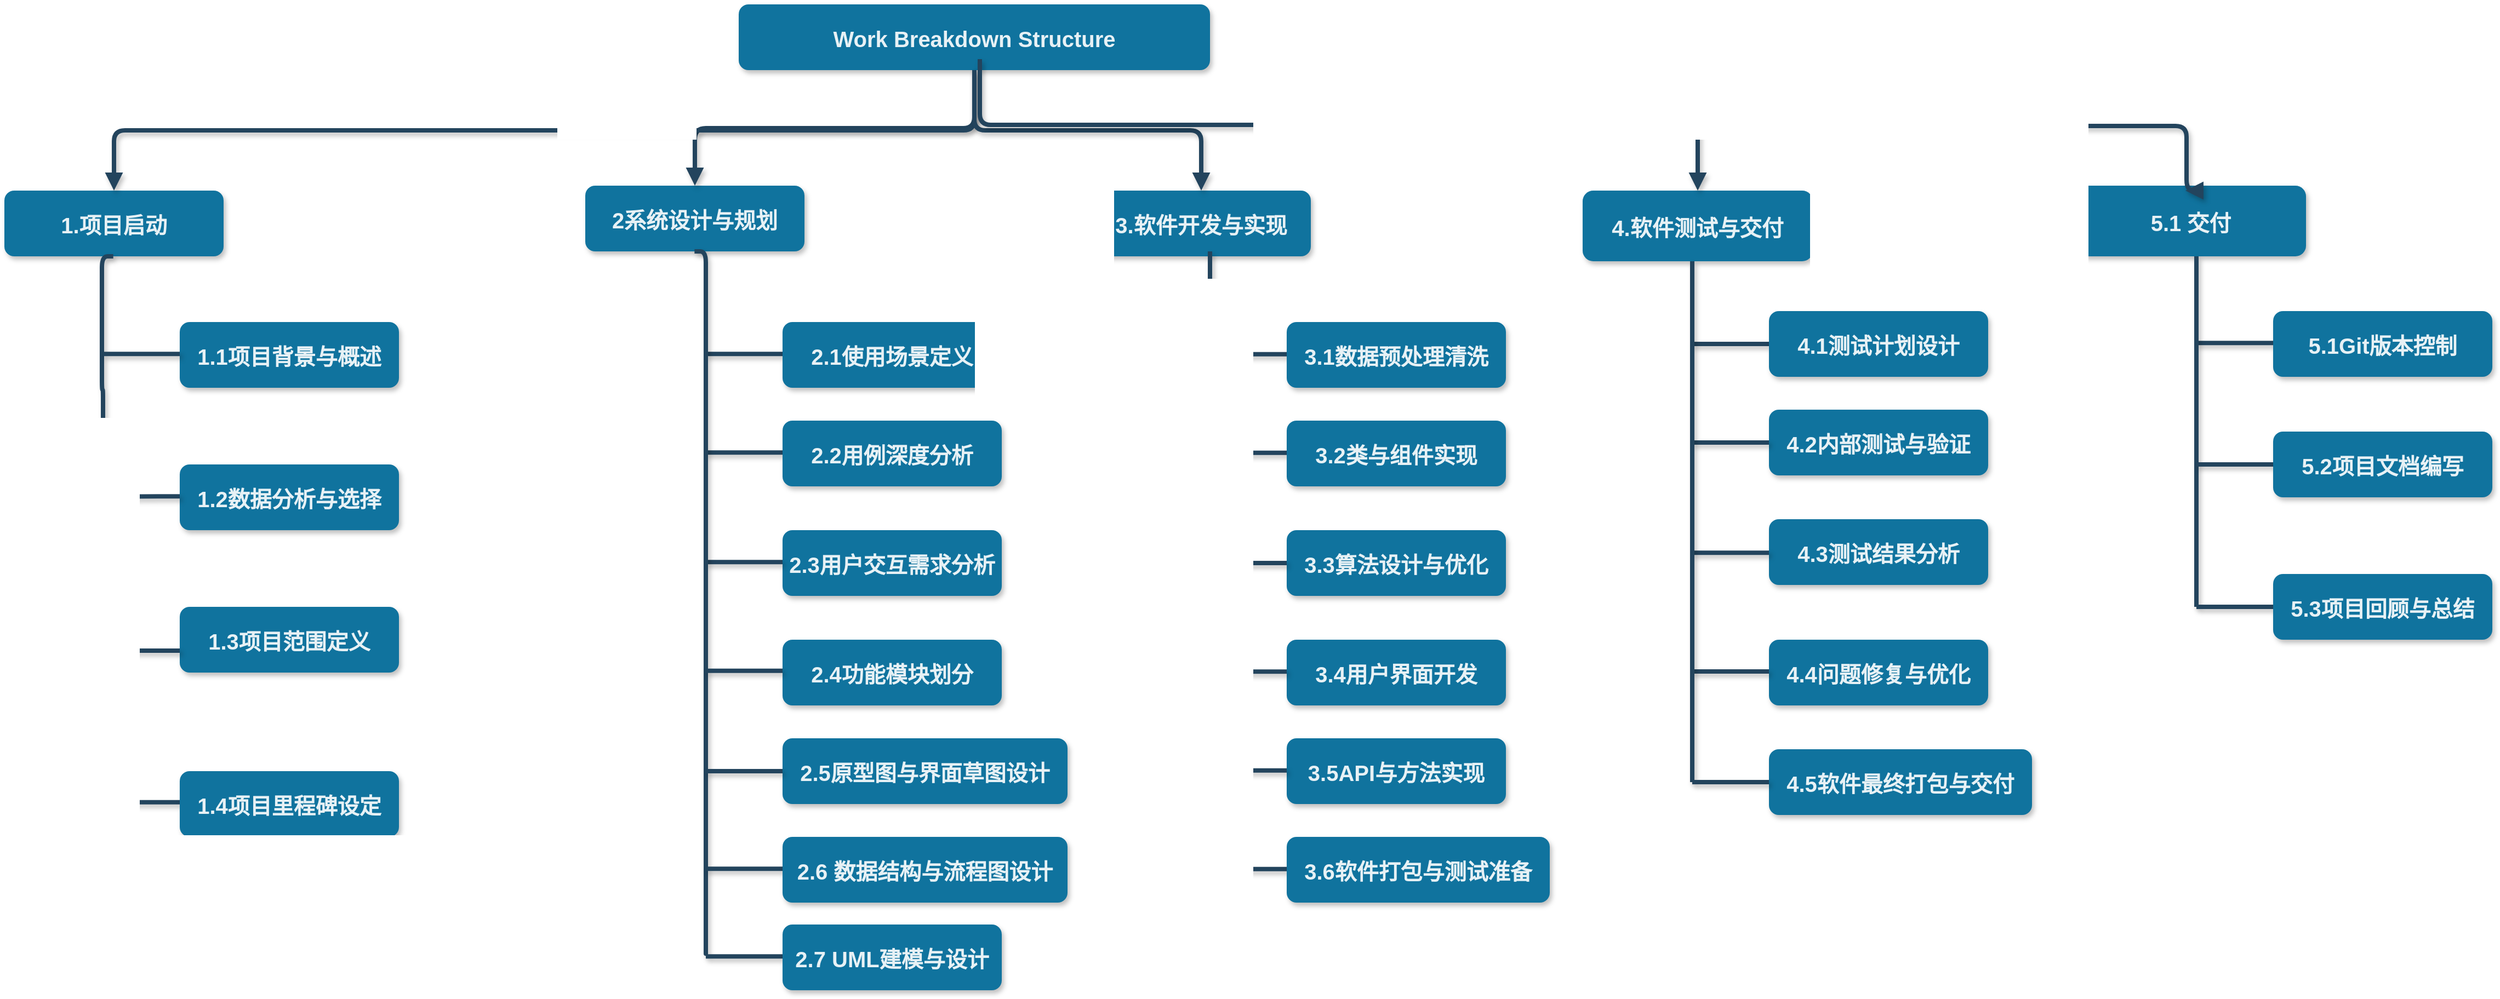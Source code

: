 <mxfile version="20.8.16" type="device"><diagram name="Page-1" id="97916047-d0de-89f5-080d-49f4d83e522f"><mxGraphModel dx="673" dy="1000" grid="1" gridSize="10" guides="1" tooltips="1" connect="1" arrows="1" fold="1" page="1" pageScale="1.5" pageWidth="1654" pageHeight="1169" background="none" math="0" shadow="0"><root><mxCell id="0"/><mxCell id="1" parent="0"/><mxCell id="3" value="Work Breakdown Structure" style="rounded=1;fillColor=#10739E;strokeColor=none;shadow=1;gradientColor=none;fontStyle=1;fontColor=#FFFFFF;fontSize=20;textOpacity=90;" parent="1" vertex="1"><mxGeometry x="710" y="310" width="430" height="60" as="geometry"/></mxCell><mxCell id="4" value="1.项目启动" style="rounded=1;fillColor=#10739E;strokeColor=none;shadow=1;gradientColor=none;fontStyle=1;fontColor=#FFFFFF;fontSize=20;textOpacity=90;" parent="1" vertex="1"><mxGeometry x="40" y="480" width="200" height="60" as="geometry"/></mxCell><mxCell id="5" value="2系统设计与规划" style="rounded=1;fillColor=#10739E;strokeColor=none;shadow=1;gradientColor=none;fontStyle=1;fontColor=#FFFFFF;fontSize=20;textOpacity=90;" parent="1" vertex="1"><mxGeometry x="570" y="475.5" width="200" height="60" as="geometry"/></mxCell><mxCell id="6" value="3.软件开发与实现" style="rounded=1;fillColor=#10739E;strokeColor=none;shadow=1;gradientColor=none;fontStyle=1;fontColor=#FFFFFF;fontSize=20;textOpacity=90;" parent="1" vertex="1"><mxGeometry x="1032" y="480" width="200" height="60" as="geometry"/></mxCell><mxCell id="8" value="1.1项目背景与概述" style="rounded=1;fillColor=#10739E;strokeColor=none;shadow=1;gradientColor=none;fontStyle=1;fontColor=#FFFFFF;fontSize=20;textOpacity=90;" parent="1" vertex="1"><mxGeometry x="200" y="600" width="200" height="60" as="geometry"/></mxCell><mxCell id="9" value="1.2数据分析与选择" style="rounded=1;fillColor=#10739E;strokeColor=none;shadow=1;gradientColor=none;fontStyle=1;fontColor=#FFFFFF;fontSize=20;align=center;textOpacity=90;" parent="1" vertex="1"><mxGeometry x="200" y="730" width="200" height="60" as="geometry"/></mxCell><mxCell id="10" value="1.3项目范围定义" style="rounded=1;fillColor=#10739E;strokeColor=none;shadow=1;gradientColor=none;fontStyle=1;fontColor=#FFFFFF;fontSize=20;textOpacity=90;" parent="1" vertex="1"><mxGeometry x="200" y="860" width="200" height="60" as="geometry"/></mxCell><mxCell id="30" value="" style="edgeStyle=elbowEdgeStyle;elbow=vertical;strokeWidth=4;endArrow=block;endFill=1;fontStyle=1;strokeColor=#23445D;fontSize=20;textOpacity=90;shadow=1;" parent="1" source="3" target="5" edge="1"><mxGeometry x="22" y="165.5" width="100" height="100" as="geometry"><mxPoint x="162" y="285.5" as="sourcePoint"/><mxPoint x="262" y="185.5" as="targetPoint"/></mxGeometry></mxCell><mxCell id="31" value="" style="edgeStyle=elbowEdgeStyle;elbow=vertical;strokeWidth=4;endArrow=block;endFill=1;fontStyle=1;strokeColor=#23445D;fontSize=20;textOpacity=90;shadow=1;" parent="1" source="3" target="4" edge="1"><mxGeometry x="22" y="165.5" width="100" height="100" as="geometry"><mxPoint x="162" y="285.5" as="sourcePoint"/><mxPoint x="262" y="185.5" as="targetPoint"/></mxGeometry></mxCell><mxCell id="32" value="" style="edgeStyle=elbowEdgeStyle;elbow=vertical;strokeWidth=4;endArrow=block;endFill=1;fontStyle=1;strokeColor=#23445D;fontSize=20;textOpacity=90;shadow=1;" parent="1" source="3" target="6" edge="1"><mxGeometry x="22" y="165.5" width="100" height="100" as="geometry"><mxPoint x="162" y="285.5" as="sourcePoint"/><mxPoint x="262" y="185.5" as="targetPoint"/></mxGeometry></mxCell><mxCell id="34" value="" style="edgeStyle=orthogonalEdgeStyle;elbow=vertical;strokeWidth=4;endArrow=none;endFill=0;fontStyle=1;strokeColor=#23445D;fontSize=20;textOpacity=90;shadow=1;" parent="1" edge="1"><mxGeometry x="22" y="165.5" width="100" height="100" as="geometry"><mxPoint x="139.33" y="540" as="sourcePoint"/><mxPoint x="130" y="1040" as="targetPoint"/><Array as="points"><mxPoint x="129" y="540"/><mxPoint x="129" y="662"/><mxPoint x="130" y="785"/></Array></mxGeometry></mxCell><mxCell id="M30h92E9vnT81mF97SFC-59" value="4.软件测试与交付" style="rounded=1;fillColor=#10739E;strokeColor=none;shadow=1;gradientColor=none;fontStyle=1;fontColor=#FFFFFF;fontSize=20;textOpacity=90;" parent="1" vertex="1"><mxGeometry x="1480" y="480" width="210" height="64.5" as="geometry"/></mxCell><mxCell id="M30h92E9vnT81mF97SFC-60" value="" style="edgeStyle=elbowEdgeStyle;elbow=vertical;strokeWidth=4;endArrow=block;endFill=1;fontStyle=1;strokeColor=#23445D;entryX=0.5;entryY=0;entryDx=0;entryDy=0;fontSize=20;textOpacity=90;shadow=1;" parent="1" target="M30h92E9vnT81mF97SFC-59" edge="1"><mxGeometry x="22" y="165.5" width="100" height="100" as="geometry"><mxPoint x="930" y="360" as="sourcePoint"/><mxPoint x="1352" y="480" as="targetPoint"/></mxGeometry></mxCell><mxCell id="M30h92E9vnT81mF97SFC-64" value="" style="elbow=vertical;strokeWidth=4;endArrow=none;endFill=0;fontStyle=1;strokeColor=#23445D;fontSize=20;textOpacity=90;shadow=1;" parent="1" edge="1"><mxGeometry x="52" y="449.33" width="100" height="100" as="geometry"><mxPoint x="130" y="1038.33" as="sourcePoint"/><mxPoint x="200" y="1038.33" as="targetPoint"/></mxGeometry></mxCell><mxCell id="M30h92E9vnT81mF97SFC-67" value="" style="elbow=vertical;strokeWidth=4;endArrow=none;endFill=0;fontStyle=1;strokeColor=#23445D;fontSize=20;textOpacity=90;shadow=1;" parent="1" edge="1"><mxGeometry x="52" y="250.17" width="100" height="100" as="geometry"><mxPoint x="130" y="759.67" as="sourcePoint"/><mxPoint x="200" y="759.17" as="targetPoint"/><Array as="points"><mxPoint x="170" y="759.17"/><mxPoint x="200" y="759.17"/></Array></mxGeometry></mxCell><mxCell id="M30h92E9vnT81mF97SFC-69" value="" style="elbow=vertical;strokeWidth=4;endArrow=none;endFill=0;fontStyle=1;strokeColor=#23445D;fontSize=20;textOpacity=90;shadow=1;" parent="1" edge="1"><mxGeometry x="52" y="200.17" width="100" height="100" as="geometry"><mxPoint x="130" y="629.17" as="sourcePoint"/><mxPoint x="200" y="629.17" as="targetPoint"/><Array as="points"><mxPoint x="170" y="629.17"/><mxPoint x="200" y="629.17"/></Array></mxGeometry></mxCell><mxCell id="M30h92E9vnT81mF97SFC-70" value="2.3用户交互需求分析" style="rounded=1;fillColor=#10739E;strokeColor=none;shadow=1;gradientColor=none;fontStyle=1;fontColor=#FFFFFF;fontSize=20;textOpacity=90;" parent="1" vertex="1"><mxGeometry x="750" y="790" width="200" height="60" as="geometry"/></mxCell><mxCell id="M30h92E9vnT81mF97SFC-71" value="2.4功能模块划分" style="rounded=1;fillColor=#10739E;strokeColor=none;shadow=1;gradientColor=none;fontStyle=1;fontColor=#FFFFFF;fontSize=20;textOpacity=90;" parent="1" vertex="1"><mxGeometry x="750" y="890" width="200" height="60" as="geometry"/></mxCell><mxCell id="M30h92E9vnT81mF97SFC-72" value="2.5原型图与界面草图设计" style="rounded=1;fillColor=#10739E;strokeColor=none;shadow=1;gradientColor=none;fontStyle=1;fontColor=#FFFFFF;fontSize=20;textOpacity=90;" parent="1" vertex="1"><mxGeometry x="750" y="980" width="260" height="60" as="geometry"/></mxCell><mxCell id="M30h92E9vnT81mF97SFC-73" value="" style="elbow=vertical;strokeWidth=4;endArrow=none;endFill=0;fontStyle=1;strokeColor=#23445D;fontSize=20;textOpacity=90;shadow=1;" parent="1" edge="1"><mxGeometry x="72" y="194.67" width="100" height="100" as="geometry"><mxPoint x="680" y="819.17" as="sourcePoint"/><mxPoint x="750" y="819.17" as="targetPoint"/></mxGeometry></mxCell><mxCell id="M30h92E9vnT81mF97SFC-74" value="" style="elbow=vertical;strokeWidth=4;endArrow=none;endFill=0;fontStyle=1;strokeColor=#23445D;fontSize=20;textOpacity=90;shadow=1;" parent="1" edge="1"><mxGeometry x="72" y="195.34" width="100" height="100" as="geometry"><mxPoint x="680" y="719.17" as="sourcePoint"/><mxPoint x="750" y="719.17" as="targetPoint"/><Array as="points"><mxPoint x="720" y="719.17"/><mxPoint x="750" y="719.17"/></Array></mxGeometry></mxCell><mxCell id="M30h92E9vnT81mF97SFC-75" value="" style="elbow=vertical;strokeWidth=4;endArrow=none;endFill=0;fontStyle=1;strokeColor=#23445D;fontSize=20;textOpacity=90;shadow=1;" parent="1" edge="1"><mxGeometry x="72" y="195.34" width="100" height="100" as="geometry"><mxPoint x="680" y="629.17" as="sourcePoint"/><mxPoint x="750" y="629.17" as="targetPoint"/><Array as="points"><mxPoint x="720" y="629.17"/><mxPoint x="750" y="629.17"/></Array></mxGeometry></mxCell><mxCell id="M30h92E9vnT81mF97SFC-76" value="" style="edgeStyle=orthogonalEdgeStyle;elbow=vertical;strokeWidth=4;endArrow=none;endFill=0;fontStyle=1;strokeColor=#23445D;fontSize=20;textOpacity=90;shadow=1;" parent="1" edge="1"><mxGeometry width="100" height="100" as="geometry"><mxPoint x="669.66" y="535.5" as="sourcePoint"/><mxPoint x="680" y="1170" as="targetPoint"/><mxPoint y="2" as="offset"/><Array as="points"><mxPoint x="680" y="536"/><mxPoint x="680" y="1180"/></Array></mxGeometry></mxCell><mxCell id="M30h92E9vnT81mF97SFC-77" value="" style="elbow=vertical;strokeWidth=4;endArrow=none;endFill=0;fontStyle=1;strokeColor=#23445D;fontSize=20;textOpacity=90;shadow=1;" parent="1" edge="1"><mxGeometry x="72" y="203.83" width="100" height="100" as="geometry"><mxPoint x="680" y="918.33" as="sourcePoint"/><mxPoint x="750" y="918.33" as="targetPoint"/></mxGeometry></mxCell><mxCell id="M30h92E9vnT81mF97SFC-78" value="" style="elbow=vertical;strokeWidth=4;endArrow=none;endFill=0;fontStyle=1;strokeColor=#23445D;fontSize=20;textOpacity=90;shadow=1;" parent="1" edge="1"><mxGeometry x="72" y="196.17" width="100" height="100" as="geometry"><mxPoint x="680" y="1010" as="sourcePoint"/><mxPoint x="750" y="1010" as="targetPoint"/></mxGeometry></mxCell><mxCell id="M30h92E9vnT81mF97SFC-79" value="" style="elbow=vertical;strokeWidth=4;endArrow=none;endFill=0;fontStyle=1;strokeColor=#23445D;fontSize=20;textOpacity=90;shadow=1;" parent="1" edge="1"><mxGeometry x="72" y="195.34" width="100" height="100" as="geometry"><mxPoint x="680" y="1099.17" as="sourcePoint"/><mxPoint x="750" y="1099.17" as="targetPoint"/></mxGeometry></mxCell><mxCell id="M30h92E9vnT81mF97SFC-80" value="" style="elbow=vertical;strokeWidth=4;endArrow=none;endFill=0;fontStyle=1;strokeColor=#23445D;fontSize=20;textOpacity=90;shadow=1;" parent="1" edge="1"><mxGeometry x="72" y="195.34" width="100" height="100" as="geometry"><mxPoint x="680" y="1179.17" as="sourcePoint"/><mxPoint x="750" y="1179.17" as="targetPoint"/></mxGeometry></mxCell><mxCell id="M30h92E9vnT81mF97SFC-81" value="2.7 UML建模与设计" style="rounded=1;fillColor=#10739E;strokeColor=none;shadow=1;gradientColor=none;fontStyle=1;fontColor=#FFFFFF;fontSize=20;textOpacity=90;" parent="1" vertex="1"><mxGeometry x="750" y="1150" width="200" height="60" as="geometry"/></mxCell><mxCell id="M30h92E9vnT81mF97SFC-82" value="2.6 数据结构与流程图设计" style="rounded=1;fillColor=#10739E;strokeColor=none;shadow=1;gradientColor=none;fontStyle=1;fontColor=#FFFFFF;fontSize=20;textOpacity=90;" parent="1" vertex="1"><mxGeometry x="750" y="1070" width="260" height="60" as="geometry"/></mxCell><mxCell id="M30h92E9vnT81mF97SFC-83" value="2.2用例深度分析" style="rounded=1;fillColor=#10739E;strokeColor=none;shadow=1;gradientColor=none;fontStyle=1;fontColor=#FFFFFF;fontSize=20;textOpacity=90;" parent="1" vertex="1"><mxGeometry x="750" y="690" width="200" height="60" as="geometry"/></mxCell><mxCell id="M30h92E9vnT81mF97SFC-84" value="2.1使用场景定义" style="rounded=1;fillColor=#10739E;strokeColor=none;shadow=1;gradientColor=none;fontStyle=1;fontColor=#FFFFFF;fontSize=20;textOpacity=90;" parent="1" vertex="1"><mxGeometry x="750" y="600" width="200" height="60" as="geometry"/></mxCell><mxCell id="M30h92E9vnT81mF97SFC-85" value="3.3算法设计与优化" style="rounded=1;fillColor=#10739E;strokeColor=none;shadow=1;gradientColor=none;fontStyle=1;fontColor=#FFFFFF;fontSize=20;textOpacity=90;" parent="1" vertex="1"><mxGeometry x="1210" y="790" width="200" height="60" as="geometry"/></mxCell><mxCell id="M30h92E9vnT81mF97SFC-86" value="3.4用户界面开发" style="rounded=1;fillColor=#10739E;strokeColor=none;shadow=1;gradientColor=none;fontStyle=1;fontColor=#FFFFFF;fontSize=20;textOpacity=90;" parent="1" vertex="1"><mxGeometry x="1210" y="890" width="200" height="60" as="geometry"/></mxCell><mxCell id="M30h92E9vnT81mF97SFC-87" value="3.5API与方法实现" style="rounded=1;fillColor=#10739E;strokeColor=none;shadow=1;gradientColor=none;fontStyle=1;fontColor=#FFFFFF;fontSize=20;textOpacity=90;" parent="1" vertex="1"><mxGeometry x="1210" y="980" width="200" height="60" as="geometry"/></mxCell><mxCell id="M30h92E9vnT81mF97SFC-88" value="" style="elbow=vertical;strokeWidth=4;endArrow=none;endFill=0;fontStyle=1;strokeColor=#23445D;fontSize=20;textOpacity=90;shadow=1;" parent="1" edge="1"><mxGeometry x="62" y="195.5" width="100" height="100" as="geometry"><mxPoint x="1140" y="820" as="sourcePoint"/><mxPoint x="1210" y="820" as="targetPoint"/></mxGeometry></mxCell><mxCell id="M30h92E9vnT81mF97SFC-89" value="" style="elbow=vertical;strokeWidth=4;endArrow=none;endFill=0;fontStyle=1;strokeColor=#23445D;fontSize=20;textOpacity=90;shadow=1;" parent="1" edge="1"><mxGeometry x="62" y="195.5" width="100" height="100" as="geometry"><mxPoint x="1140" y="719.33" as="sourcePoint"/><mxPoint x="1210" y="719.33" as="targetPoint"/><Array as="points"><mxPoint x="1180" y="719.33"/><mxPoint x="1210" y="719.33"/></Array></mxGeometry></mxCell><mxCell id="M30h92E9vnT81mF97SFC-90" value="" style="elbow=vertical;strokeWidth=4;endArrow=none;endFill=0;fontStyle=1;strokeColor=#23445D;fontSize=20;textOpacity=90;shadow=1;" parent="1" edge="1"><mxGeometry x="62" y="195.5" width="100" height="100" as="geometry"><mxPoint x="1140" y="629.33" as="sourcePoint"/><mxPoint x="1210" y="629.33" as="targetPoint"/><Array as="points"><mxPoint x="1180" y="629.33"/><mxPoint x="1210" y="629.33"/></Array></mxGeometry></mxCell><mxCell id="M30h92E9vnT81mF97SFC-91" value="" style="elbow=vertical;strokeWidth=4;endArrow=none;endFill=0;fontStyle=1;strokeColor=#23445D;fontSize=20;textOpacity=90;shadow=1;" parent="1" edge="1"><mxGeometry x="62" y="204.67" width="100" height="100" as="geometry"><mxPoint x="1140" y="919.17" as="sourcePoint"/><mxPoint x="1210" y="919.17" as="targetPoint"/></mxGeometry></mxCell><mxCell id="M30h92E9vnT81mF97SFC-92" value="" style="elbow=vertical;strokeWidth=4;endArrow=none;endFill=0;fontStyle=1;strokeColor=#23445D;fontSize=20;textOpacity=90;shadow=1;" parent="1" edge="1"><mxGeometry x="62" y="195.5" width="100" height="100" as="geometry"><mxPoint x="1140" y="1009.33" as="sourcePoint"/><mxPoint x="1210" y="1009.33" as="targetPoint"/></mxGeometry></mxCell><mxCell id="M30h92E9vnT81mF97SFC-93" value="" style="elbow=vertical;strokeWidth=4;endArrow=none;endFill=0;fontStyle=1;strokeColor=#23445D;fontSize=20;textOpacity=90;shadow=1;" parent="1" edge="1"><mxGeometry x="62" y="195.5" width="100" height="100" as="geometry"><mxPoint x="1140" y="1099.33" as="sourcePoint"/><mxPoint x="1210" y="1099.33" as="targetPoint"/></mxGeometry></mxCell><mxCell id="M30h92E9vnT81mF97SFC-94" value="3.6软件打包与测试准备" style="rounded=1;fillColor=#10739E;strokeColor=none;shadow=1;gradientColor=none;fontStyle=1;fontColor=#FFFFFF;fontSize=20;textOpacity=90;" parent="1" vertex="1"><mxGeometry x="1210" y="1070" width="240" height="60" as="geometry"/></mxCell><mxCell id="M30h92E9vnT81mF97SFC-95" value="3.2类与组件实现" style="rounded=1;fillColor=#10739E;strokeColor=none;shadow=1;gradientColor=none;fontStyle=1;fontColor=#FFFFFF;fontSize=20;textOpacity=90;" parent="1" vertex="1"><mxGeometry x="1210" y="690" width="200" height="60" as="geometry"/></mxCell><mxCell id="M30h92E9vnT81mF97SFC-96" value="3.1数据预处理清洗" style="rounded=1;fillColor=#10739E;strokeColor=none;shadow=1;gradientColor=none;fontStyle=1;fontColor=#FFFFFF;fontSize=20;textOpacity=90;" parent="1" vertex="1"><mxGeometry x="1210" y="600" width="200" height="60" as="geometry"/></mxCell><mxCell id="M30h92E9vnT81mF97SFC-97" value="" style="edgeStyle=orthogonalEdgeStyle;elbow=vertical;strokeWidth=4;endArrow=none;endFill=0;fontStyle=1;strokeColor=#23445D;fontSize=20;textOpacity=90;shadow=1;" parent="1" edge="1"><mxGeometry x="22" y="165.5" width="100" height="100" as="geometry"><mxPoint x="1140" y="535.5" as="sourcePoint"/><mxPoint x="1140" y="1100" as="targetPoint"/></mxGeometry></mxCell><mxCell id="M30h92E9vnT81mF97SFC-98" value="5.1 交付" style="rounded=1;fillColor=#10739E;strokeColor=none;shadow=1;gradientColor=none;fontStyle=1;fontColor=#FFFFFF;fontSize=20;textOpacity=90;" parent="1" vertex="1"><mxGeometry x="1930" y="475.5" width="210" height="64.5" as="geometry"/></mxCell><mxCell id="M30h92E9vnT81mF97SFC-99" value="" style="elbow=vertical;strokeWidth=4;endArrow=block;endFill=1;fontStyle=1;strokeColor=#23445D;edgeStyle=orthogonalEdgeStyle;fontSize=20;textOpacity=90;shadow=1;" parent="1" edge="1"><mxGeometry x="22" y="165.5" width="100" height="100" as="geometry"><mxPoint x="1580" y="421" as="sourcePoint"/><mxPoint x="2030" y="480" as="targetPoint"/><Array as="points"><mxPoint x="2031" y="421"/><mxPoint x="2031" y="480"/></Array></mxGeometry></mxCell><mxCell id="M30h92E9vnT81mF97SFC-100" value="4.2内部测试与验证" style="rounded=1;fillColor=#10739E;strokeColor=none;shadow=1;gradientColor=none;fontStyle=1;fontColor=#FFFFFF;fontSize=20;textOpacity=90;" parent="1" vertex="1"><mxGeometry x="1650" y="680" width="200" height="60" as="geometry"/></mxCell><mxCell id="M30h92E9vnT81mF97SFC-101" value="4.3测试结果分析" style="rounded=1;fillColor=#10739E;strokeColor=none;shadow=1;gradientColor=none;fontStyle=1;fontColor=#FFFFFF;fontSize=20;textOpacity=90;" parent="1" vertex="1"><mxGeometry x="1650" y="780" width="200" height="60" as="geometry"/></mxCell><mxCell id="M30h92E9vnT81mF97SFC-102" value="4.4问题修复与优化" style="rounded=1;fillColor=#10739E;strokeColor=none;shadow=1;gradientColor=none;fontStyle=1;fontColor=#FFFFFF;fontSize=20;textOpacity=90;" parent="1" vertex="1"><mxGeometry x="1650" y="890" width="200" height="60" as="geometry"/></mxCell><mxCell id="M30h92E9vnT81mF97SFC-103" value="" style="elbow=vertical;strokeWidth=4;endArrow=none;endFill=0;fontStyle=1;strokeColor=#23445D;fontSize=20;textOpacity=90;shadow=1;" parent="1" edge="1"><mxGeometry x="62" y="195.5" width="100" height="100" as="geometry"><mxPoint x="1580" y="810.67" as="sourcePoint"/><mxPoint x="1650" y="810.67" as="targetPoint"/></mxGeometry></mxCell><mxCell id="M30h92E9vnT81mF97SFC-104" value="" style="elbow=vertical;strokeWidth=4;endArrow=none;endFill=0;fontStyle=1;strokeColor=#23445D;fontSize=20;textOpacity=90;shadow=1;" parent="1" edge="1"><mxGeometry x="62" y="195.5" width="100" height="100" as="geometry"><mxPoint x="1580" y="710" as="sourcePoint"/><mxPoint x="1650" y="710" as="targetPoint"/><Array as="points"><mxPoint x="1620" y="710"/><mxPoint x="1650" y="710"/></Array></mxGeometry></mxCell><mxCell id="M30h92E9vnT81mF97SFC-105" value="" style="elbow=vertical;strokeWidth=4;endArrow=none;endFill=0;fontStyle=1;strokeColor=#23445D;fontSize=20;textOpacity=90;shadow=1;" parent="1" edge="1"><mxGeometry x="62" y="195.5" width="100" height="100" as="geometry"><mxPoint x="1580" y="620" as="sourcePoint"/><mxPoint x="1650" y="620" as="targetPoint"/><Array as="points"><mxPoint x="1620" y="620"/><mxPoint x="1650" y="620"/></Array></mxGeometry></mxCell><mxCell id="M30h92E9vnT81mF97SFC-106" value="" style="elbow=vertical;strokeWidth=4;endArrow=none;endFill=0;fontStyle=1;strokeColor=#23445D;fontSize=20;textOpacity=90;shadow=1;" parent="1" edge="1"><mxGeometry x="62" y="195.5" width="100" height="100" as="geometry"><mxPoint x="1580" y="919" as="sourcePoint"/><mxPoint x="1650" y="919" as="targetPoint"/></mxGeometry></mxCell><mxCell id="M30h92E9vnT81mF97SFC-110" value="4.1测试计划设计" style="rounded=1;fillColor=#10739E;strokeColor=none;shadow=1;gradientColor=none;fontStyle=1;fontColor=#FFFFFF;fontSize=20;textOpacity=90;" parent="1" vertex="1"><mxGeometry x="1650" y="590" width="200" height="60" as="geometry"/></mxCell><mxCell id="M30h92E9vnT81mF97SFC-111" value="" style="edgeStyle=orthogonalEdgeStyle;elbow=vertical;strokeWidth=4;endArrow=none;endFill=0;fontStyle=1;strokeColor=#23445D;fontSize=20;textOpacity=90;shadow=1;" parent="1" edge="1"><mxGeometry x="22" y="165.5" width="100" height="100" as="geometry"><mxPoint x="1580" y="544.5" as="sourcePoint"/><mxPoint x="1580" y="1020" as="targetPoint"/></mxGeometry></mxCell><mxCell id="M30h92E9vnT81mF97SFC-113" value="" style="elbow=vertical;strokeWidth=4;endArrow=none;endFill=0;fontStyle=1;strokeColor=#23445D;fontSize=20;textOpacity=90;shadow=1;" parent="1" edge="1"><mxGeometry x="12" y="195.67" width="100" height="100" as="geometry"><mxPoint x="2040" y="619.17" as="sourcePoint"/><mxPoint x="2110" y="619.17" as="targetPoint"/><Array as="points"><mxPoint x="2080" y="619.17"/><mxPoint x="2110" y="619.17"/></Array></mxGeometry></mxCell><mxCell id="M30h92E9vnT81mF97SFC-114" value="5.1Git版本控制" style="rounded=1;fillColor=#10739E;strokeColor=none;shadow=1;gradientColor=none;fontStyle=1;fontColor=#FFFFFF;fontSize=20;textOpacity=90;" parent="1" vertex="1"><mxGeometry x="2110" y="590" width="200" height="60" as="geometry"/></mxCell><mxCell id="4769LJV9JioqbhdVpSlv-35" value="" style="elbow=vertical;strokeWidth=4;endArrow=none;endFill=0;fontStyle=1;strokeColor=#23445D;fontSize=20;textOpacity=90;shadow=1;" edge="1" parent="1"><mxGeometry x="52" y="311" width="100" height="100" as="geometry"><mxPoint x="130.0" y="900" as="sourcePoint"/><mxPoint x="200" y="900" as="targetPoint"/></mxGeometry></mxCell><mxCell id="4769LJV9JioqbhdVpSlv-36" value="1.4项目里程碑设定" style="rounded=1;fillColor=#10739E;strokeColor=none;shadow=1;gradientColor=none;fontStyle=1;fontColor=#FFFFFF;fontSize=20;textOpacity=90;" vertex="1" parent="1"><mxGeometry x="200" y="1010" width="200" height="60" as="geometry"/></mxCell><mxCell id="4769LJV9JioqbhdVpSlv-37" value="4.5软件最终打包与交付" style="rounded=1;fillColor=#10739E;strokeColor=none;shadow=1;gradientColor=none;fontStyle=1;fontColor=#FFFFFF;fontSize=20;textOpacity=90;" vertex="1" parent="1"><mxGeometry x="1650" y="990" width="240" height="60" as="geometry"/></mxCell><mxCell id="4769LJV9JioqbhdVpSlv-38" value="" style="elbow=vertical;strokeWidth=4;endArrow=none;endFill=0;fontStyle=1;strokeColor=#23445D;fontSize=20;textOpacity=90;shadow=1;" edge="1" parent="1"><mxGeometry x="62" y="595.5" width="100" height="100" as="geometry"><mxPoint x="1580" y="1020" as="sourcePoint"/><mxPoint x="1650" y="1020" as="targetPoint"/><Array as="points"><mxPoint x="1620" y="1020"/><mxPoint x="1650" y="1020"/></Array></mxGeometry></mxCell><mxCell id="4769LJV9JioqbhdVpSlv-40" value="" style="edgeStyle=orthogonalEdgeStyle;elbow=vertical;strokeWidth=4;endArrow=none;endFill=0;fontStyle=1;strokeColor=#23445D;fontSize=20;textOpacity=90;shadow=1;" edge="1" parent="1"><mxGeometry x="482" y="161" width="100" height="100" as="geometry"><mxPoint x="2040" y="540" as="sourcePoint"/><mxPoint x="2040" y="860" as="targetPoint"/></mxGeometry></mxCell><mxCell id="4769LJV9JioqbhdVpSlv-42" value="" style="elbow=vertical;strokeWidth=4;endArrow=none;endFill=0;fontStyle=1;strokeColor=#23445D;fontSize=20;textOpacity=90;shadow=1;" edge="1" parent="1"><mxGeometry x="12" y="436.5" width="100" height="100" as="geometry"><mxPoint x="2040" y="860" as="sourcePoint"/><mxPoint x="2110" y="860" as="targetPoint"/><Array as="points"><mxPoint x="2080" y="860.0"/><mxPoint x="2110" y="860.0"/></Array></mxGeometry></mxCell><mxCell id="4769LJV9JioqbhdVpSlv-44" value="" style="elbow=vertical;strokeWidth=4;endArrow=none;endFill=0;fontStyle=1;strokeColor=#23445D;fontSize=20;textOpacity=90;shadow=1;" edge="1" parent="1"><mxGeometry x="12" y="306.5" width="100" height="100" as="geometry"><mxPoint x="2040" y="730.0" as="sourcePoint"/><mxPoint x="2110" y="730.0" as="targetPoint"/><Array as="points"><mxPoint x="2080" y="730"/><mxPoint x="2110" y="730"/></Array></mxGeometry></mxCell><mxCell id="4769LJV9JioqbhdVpSlv-45" value="5.2项目文档编写" style="rounded=1;fillColor=#10739E;strokeColor=none;shadow=1;gradientColor=none;fontStyle=1;fontColor=#FFFFFF;fontSize=20;textOpacity=90;" vertex="1" parent="1"><mxGeometry x="2110" y="700" width="200" height="60" as="geometry"/></mxCell><mxCell id="4769LJV9JioqbhdVpSlv-46" value="5.3项目回顾与总结" style="rounded=1;fillColor=#10739E;strokeColor=none;shadow=1;gradientColor=none;fontStyle=1;fontColor=#FFFFFF;fontSize=20;textOpacity=90;" vertex="1" parent="1"><mxGeometry x="2110" y="830" width="200" height="60" as="geometry"/></mxCell></root></mxGraphModel></diagram></mxfile>